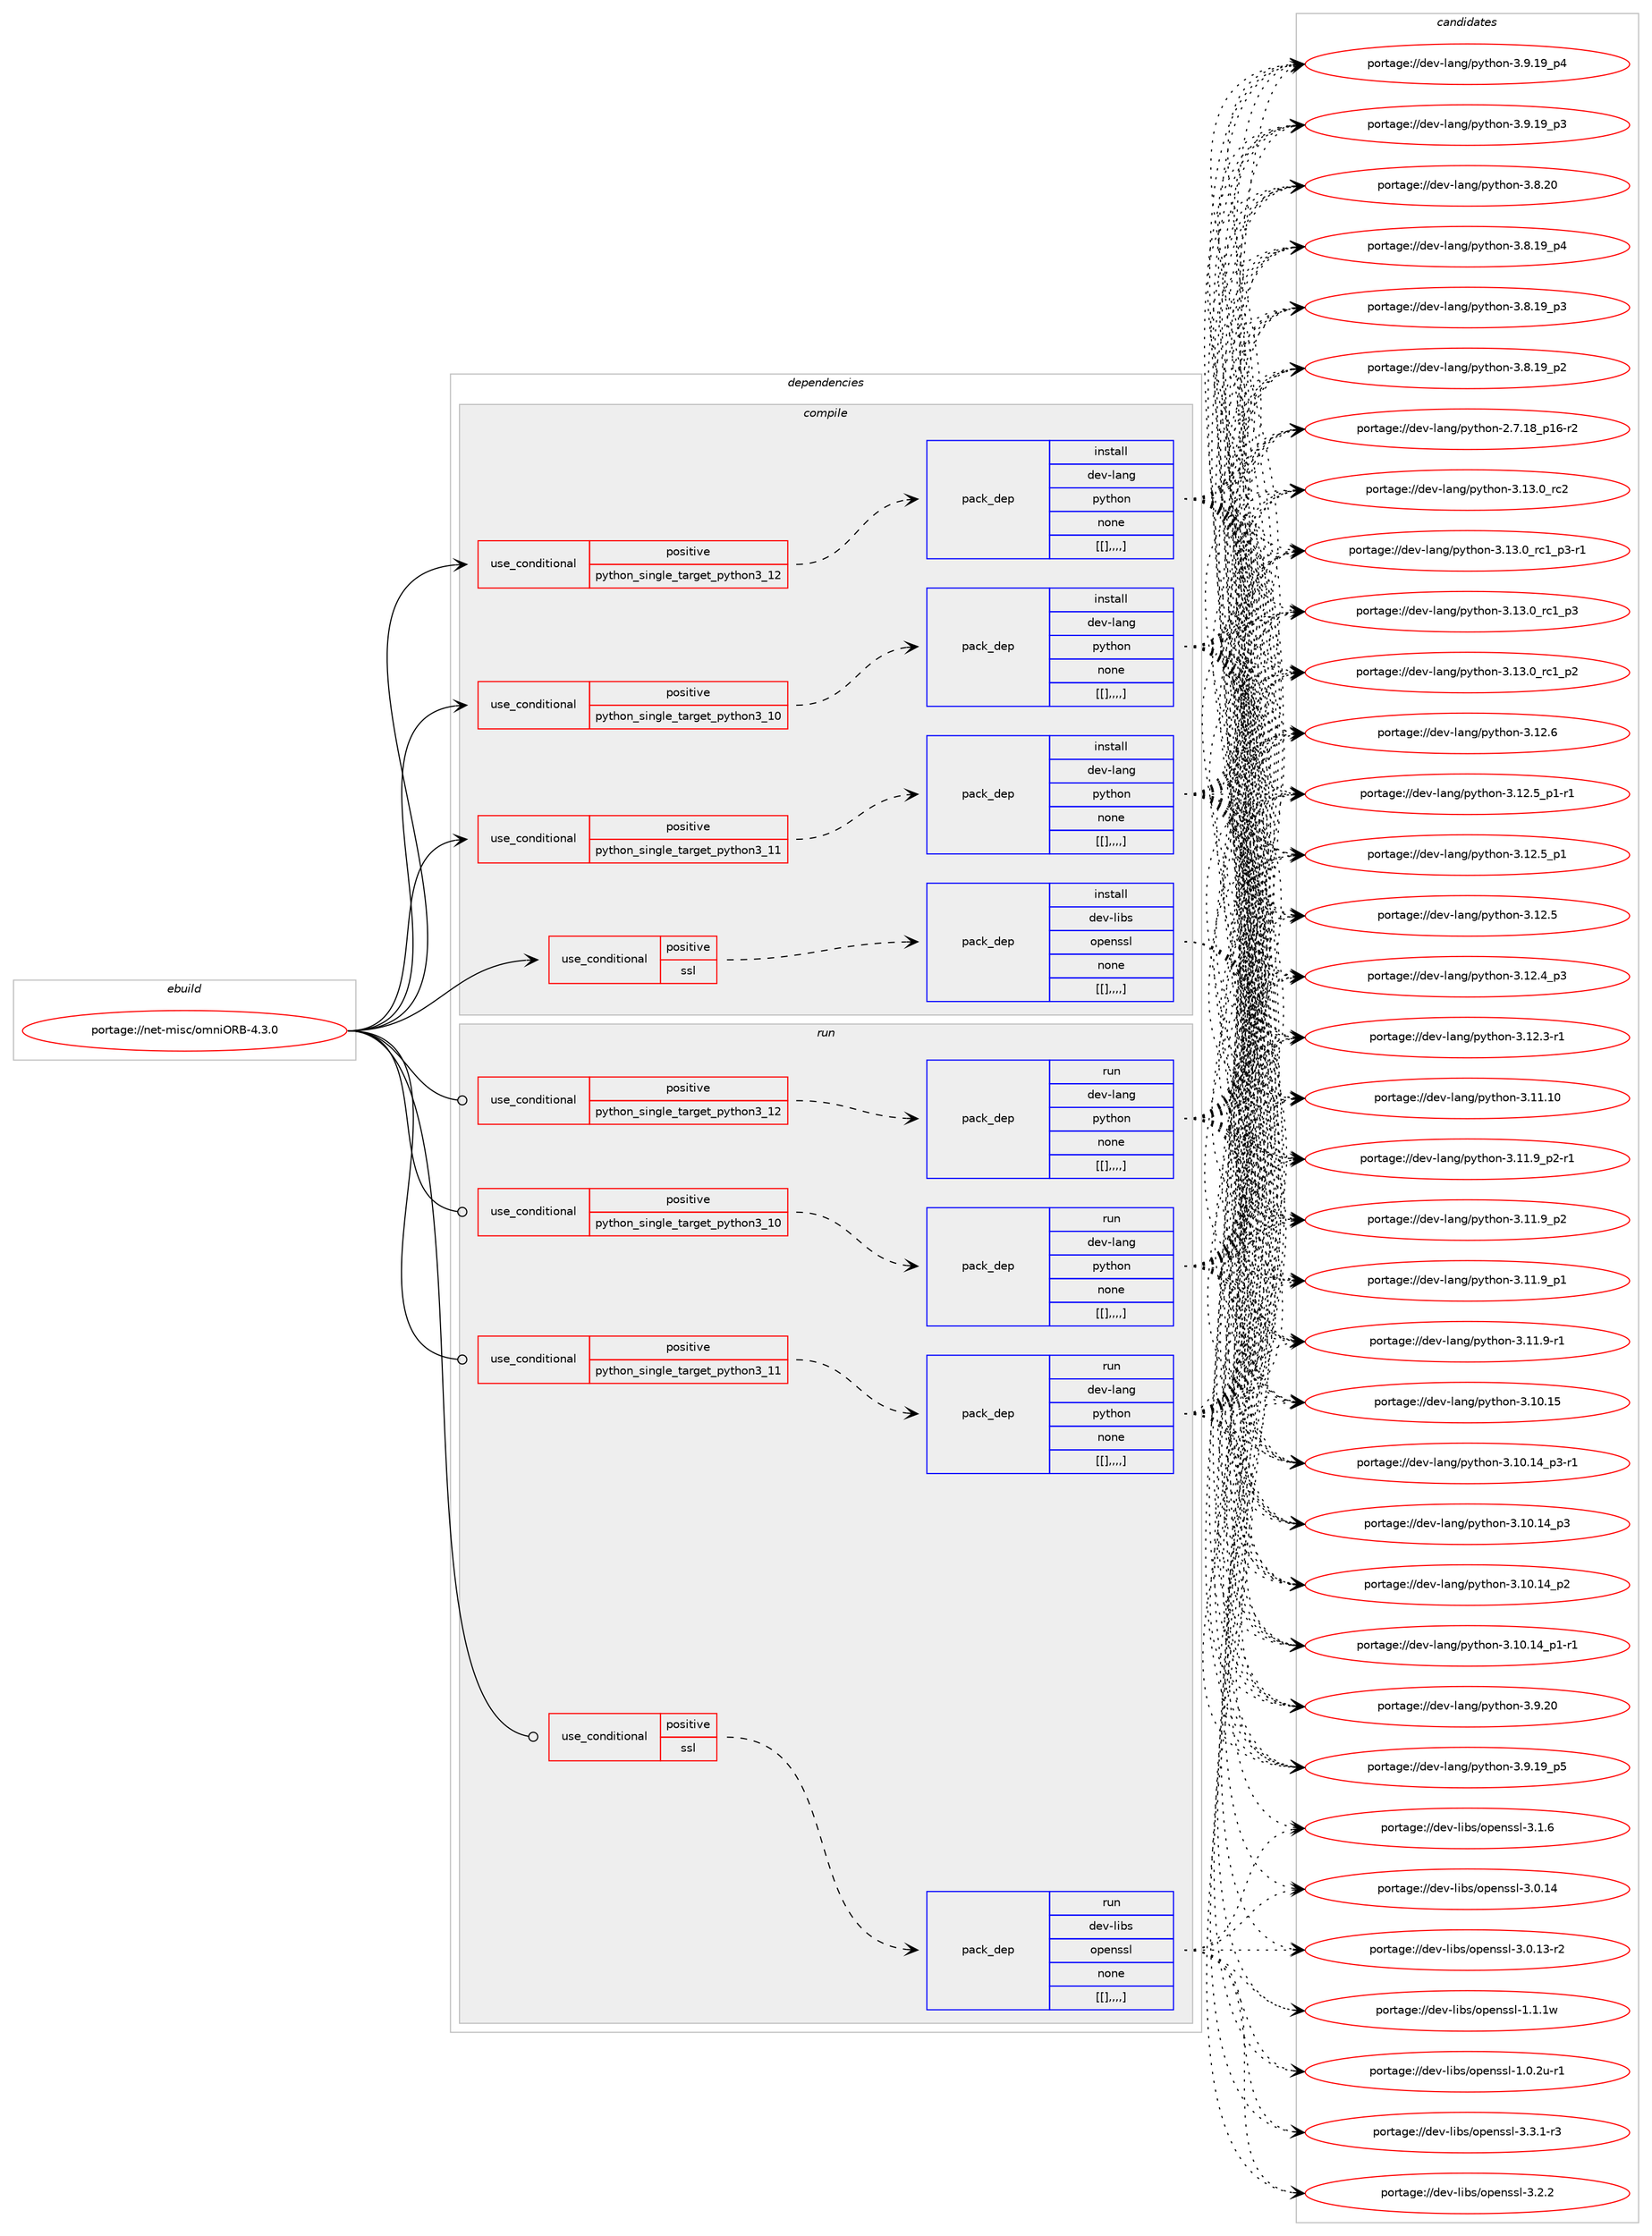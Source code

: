 digraph prolog {

# *************
# Graph options
# *************

newrank=true;
concentrate=true;
compound=true;
graph [rankdir=LR,fontname=Helvetica,fontsize=10,ranksep=1.5];#, ranksep=2.5, nodesep=0.2];
edge  [arrowhead=vee];
node  [fontname=Helvetica,fontsize=10];

# **********
# The ebuild
# **********

subgraph cluster_leftcol {
color=gray;
label=<<i>ebuild</i>>;
id [label="portage://net-misc/omniORB-4.3.0", color=red, width=4, href="../net-misc/omniORB-4.3.0.svg"];
}

# ****************
# The dependencies
# ****************

subgraph cluster_midcol {
color=gray;
label=<<i>dependencies</i>>;
subgraph cluster_compile {
fillcolor="#eeeeee";
style=filled;
label=<<i>compile</i>>;
subgraph cond102382 {
dependency390544 [label=<<TABLE BORDER="0" CELLBORDER="1" CELLSPACING="0" CELLPADDING="4"><TR><TD ROWSPAN="3" CELLPADDING="10">use_conditional</TD></TR><TR><TD>positive</TD></TR><TR><TD>python_single_target_python3_10</TD></TR></TABLE>>, shape=none, color=red];
subgraph pack285319 {
dependency390545 [label=<<TABLE BORDER="0" CELLBORDER="1" CELLSPACING="0" CELLPADDING="4" WIDTH="220"><TR><TD ROWSPAN="6" CELLPADDING="30">pack_dep</TD></TR><TR><TD WIDTH="110">install</TD></TR><TR><TD>dev-lang</TD></TR><TR><TD>python</TD></TR><TR><TD>none</TD></TR><TR><TD>[[],,,,]</TD></TR></TABLE>>, shape=none, color=blue];
}
dependency390544:e -> dependency390545:w [weight=20,style="dashed",arrowhead="vee"];
}
id:e -> dependency390544:w [weight=20,style="solid",arrowhead="vee"];
subgraph cond102383 {
dependency390546 [label=<<TABLE BORDER="0" CELLBORDER="1" CELLSPACING="0" CELLPADDING="4"><TR><TD ROWSPAN="3" CELLPADDING="10">use_conditional</TD></TR><TR><TD>positive</TD></TR><TR><TD>python_single_target_python3_11</TD></TR></TABLE>>, shape=none, color=red];
subgraph pack285320 {
dependency390547 [label=<<TABLE BORDER="0" CELLBORDER="1" CELLSPACING="0" CELLPADDING="4" WIDTH="220"><TR><TD ROWSPAN="6" CELLPADDING="30">pack_dep</TD></TR><TR><TD WIDTH="110">install</TD></TR><TR><TD>dev-lang</TD></TR><TR><TD>python</TD></TR><TR><TD>none</TD></TR><TR><TD>[[],,,,]</TD></TR></TABLE>>, shape=none, color=blue];
}
dependency390546:e -> dependency390547:w [weight=20,style="dashed",arrowhead="vee"];
}
id:e -> dependency390546:w [weight=20,style="solid",arrowhead="vee"];
subgraph cond102384 {
dependency390548 [label=<<TABLE BORDER="0" CELLBORDER="1" CELLSPACING="0" CELLPADDING="4"><TR><TD ROWSPAN="3" CELLPADDING="10">use_conditional</TD></TR><TR><TD>positive</TD></TR><TR><TD>python_single_target_python3_12</TD></TR></TABLE>>, shape=none, color=red];
subgraph pack285321 {
dependency390549 [label=<<TABLE BORDER="0" CELLBORDER="1" CELLSPACING="0" CELLPADDING="4" WIDTH="220"><TR><TD ROWSPAN="6" CELLPADDING="30">pack_dep</TD></TR><TR><TD WIDTH="110">install</TD></TR><TR><TD>dev-lang</TD></TR><TR><TD>python</TD></TR><TR><TD>none</TD></TR><TR><TD>[[],,,,]</TD></TR></TABLE>>, shape=none, color=blue];
}
dependency390548:e -> dependency390549:w [weight=20,style="dashed",arrowhead="vee"];
}
id:e -> dependency390548:w [weight=20,style="solid",arrowhead="vee"];
subgraph cond102385 {
dependency390550 [label=<<TABLE BORDER="0" CELLBORDER="1" CELLSPACING="0" CELLPADDING="4"><TR><TD ROWSPAN="3" CELLPADDING="10">use_conditional</TD></TR><TR><TD>positive</TD></TR><TR><TD>ssl</TD></TR></TABLE>>, shape=none, color=red];
subgraph pack285322 {
dependency390551 [label=<<TABLE BORDER="0" CELLBORDER="1" CELLSPACING="0" CELLPADDING="4" WIDTH="220"><TR><TD ROWSPAN="6" CELLPADDING="30">pack_dep</TD></TR><TR><TD WIDTH="110">install</TD></TR><TR><TD>dev-libs</TD></TR><TR><TD>openssl</TD></TR><TR><TD>none</TD></TR><TR><TD>[[],,,,]</TD></TR></TABLE>>, shape=none, color=blue];
}
dependency390550:e -> dependency390551:w [weight=20,style="dashed",arrowhead="vee"];
}
id:e -> dependency390550:w [weight=20,style="solid",arrowhead="vee"];
}
subgraph cluster_compileandrun {
fillcolor="#eeeeee";
style=filled;
label=<<i>compile and run</i>>;
}
subgraph cluster_run {
fillcolor="#eeeeee";
style=filled;
label=<<i>run</i>>;
subgraph cond102386 {
dependency390552 [label=<<TABLE BORDER="0" CELLBORDER="1" CELLSPACING="0" CELLPADDING="4"><TR><TD ROWSPAN="3" CELLPADDING="10">use_conditional</TD></TR><TR><TD>positive</TD></TR><TR><TD>python_single_target_python3_10</TD></TR></TABLE>>, shape=none, color=red];
subgraph pack285323 {
dependency390553 [label=<<TABLE BORDER="0" CELLBORDER="1" CELLSPACING="0" CELLPADDING="4" WIDTH="220"><TR><TD ROWSPAN="6" CELLPADDING="30">pack_dep</TD></TR><TR><TD WIDTH="110">run</TD></TR><TR><TD>dev-lang</TD></TR><TR><TD>python</TD></TR><TR><TD>none</TD></TR><TR><TD>[[],,,,]</TD></TR></TABLE>>, shape=none, color=blue];
}
dependency390552:e -> dependency390553:w [weight=20,style="dashed",arrowhead="vee"];
}
id:e -> dependency390552:w [weight=20,style="solid",arrowhead="odot"];
subgraph cond102387 {
dependency390554 [label=<<TABLE BORDER="0" CELLBORDER="1" CELLSPACING="0" CELLPADDING="4"><TR><TD ROWSPAN="3" CELLPADDING="10">use_conditional</TD></TR><TR><TD>positive</TD></TR><TR><TD>python_single_target_python3_11</TD></TR></TABLE>>, shape=none, color=red];
subgraph pack285324 {
dependency390555 [label=<<TABLE BORDER="0" CELLBORDER="1" CELLSPACING="0" CELLPADDING="4" WIDTH="220"><TR><TD ROWSPAN="6" CELLPADDING="30">pack_dep</TD></TR><TR><TD WIDTH="110">run</TD></TR><TR><TD>dev-lang</TD></TR><TR><TD>python</TD></TR><TR><TD>none</TD></TR><TR><TD>[[],,,,]</TD></TR></TABLE>>, shape=none, color=blue];
}
dependency390554:e -> dependency390555:w [weight=20,style="dashed",arrowhead="vee"];
}
id:e -> dependency390554:w [weight=20,style="solid",arrowhead="odot"];
subgraph cond102388 {
dependency390556 [label=<<TABLE BORDER="0" CELLBORDER="1" CELLSPACING="0" CELLPADDING="4"><TR><TD ROWSPAN="3" CELLPADDING="10">use_conditional</TD></TR><TR><TD>positive</TD></TR><TR><TD>python_single_target_python3_12</TD></TR></TABLE>>, shape=none, color=red];
subgraph pack285325 {
dependency390557 [label=<<TABLE BORDER="0" CELLBORDER="1" CELLSPACING="0" CELLPADDING="4" WIDTH="220"><TR><TD ROWSPAN="6" CELLPADDING="30">pack_dep</TD></TR><TR><TD WIDTH="110">run</TD></TR><TR><TD>dev-lang</TD></TR><TR><TD>python</TD></TR><TR><TD>none</TD></TR><TR><TD>[[],,,,]</TD></TR></TABLE>>, shape=none, color=blue];
}
dependency390556:e -> dependency390557:w [weight=20,style="dashed",arrowhead="vee"];
}
id:e -> dependency390556:w [weight=20,style="solid",arrowhead="odot"];
subgraph cond102389 {
dependency390558 [label=<<TABLE BORDER="0" CELLBORDER="1" CELLSPACING="0" CELLPADDING="4"><TR><TD ROWSPAN="3" CELLPADDING="10">use_conditional</TD></TR><TR><TD>positive</TD></TR><TR><TD>ssl</TD></TR></TABLE>>, shape=none, color=red];
subgraph pack285326 {
dependency390559 [label=<<TABLE BORDER="0" CELLBORDER="1" CELLSPACING="0" CELLPADDING="4" WIDTH="220"><TR><TD ROWSPAN="6" CELLPADDING="30">pack_dep</TD></TR><TR><TD WIDTH="110">run</TD></TR><TR><TD>dev-libs</TD></TR><TR><TD>openssl</TD></TR><TR><TD>none</TD></TR><TR><TD>[[],,,,]</TD></TR></TABLE>>, shape=none, color=blue];
}
dependency390558:e -> dependency390559:w [weight=20,style="dashed",arrowhead="vee"];
}
id:e -> dependency390558:w [weight=20,style="solid",arrowhead="odot"];
}
}

# **************
# The candidates
# **************

subgraph cluster_choices {
rank=same;
color=gray;
label=<<i>candidates</i>>;

subgraph choice285319 {
color=black;
nodesep=1;
choice10010111845108971101034711212111610411111045514649514648951149950 [label="portage://dev-lang/python-3.13.0_rc2", color=red, width=4,href="../dev-lang/python-3.13.0_rc2.svg"];
choice1001011184510897110103471121211161041111104551464951464895114994995112514511449 [label="portage://dev-lang/python-3.13.0_rc1_p3-r1", color=red, width=4,href="../dev-lang/python-3.13.0_rc1_p3-r1.svg"];
choice100101118451089711010347112121116104111110455146495146489511499499511251 [label="portage://dev-lang/python-3.13.0_rc1_p3", color=red, width=4,href="../dev-lang/python-3.13.0_rc1_p3.svg"];
choice100101118451089711010347112121116104111110455146495146489511499499511250 [label="portage://dev-lang/python-3.13.0_rc1_p2", color=red, width=4,href="../dev-lang/python-3.13.0_rc1_p2.svg"];
choice10010111845108971101034711212111610411111045514649504654 [label="portage://dev-lang/python-3.12.6", color=red, width=4,href="../dev-lang/python-3.12.6.svg"];
choice1001011184510897110103471121211161041111104551464950465395112494511449 [label="portage://dev-lang/python-3.12.5_p1-r1", color=red, width=4,href="../dev-lang/python-3.12.5_p1-r1.svg"];
choice100101118451089711010347112121116104111110455146495046539511249 [label="portage://dev-lang/python-3.12.5_p1", color=red, width=4,href="../dev-lang/python-3.12.5_p1.svg"];
choice10010111845108971101034711212111610411111045514649504653 [label="portage://dev-lang/python-3.12.5", color=red, width=4,href="../dev-lang/python-3.12.5.svg"];
choice100101118451089711010347112121116104111110455146495046529511251 [label="portage://dev-lang/python-3.12.4_p3", color=red, width=4,href="../dev-lang/python-3.12.4_p3.svg"];
choice100101118451089711010347112121116104111110455146495046514511449 [label="portage://dev-lang/python-3.12.3-r1", color=red, width=4,href="../dev-lang/python-3.12.3-r1.svg"];
choice1001011184510897110103471121211161041111104551464949464948 [label="portage://dev-lang/python-3.11.10", color=red, width=4,href="../dev-lang/python-3.11.10.svg"];
choice1001011184510897110103471121211161041111104551464949465795112504511449 [label="portage://dev-lang/python-3.11.9_p2-r1", color=red, width=4,href="../dev-lang/python-3.11.9_p2-r1.svg"];
choice100101118451089711010347112121116104111110455146494946579511250 [label="portage://dev-lang/python-3.11.9_p2", color=red, width=4,href="../dev-lang/python-3.11.9_p2.svg"];
choice100101118451089711010347112121116104111110455146494946579511249 [label="portage://dev-lang/python-3.11.9_p1", color=red, width=4,href="../dev-lang/python-3.11.9_p1.svg"];
choice100101118451089711010347112121116104111110455146494946574511449 [label="portage://dev-lang/python-3.11.9-r1", color=red, width=4,href="../dev-lang/python-3.11.9-r1.svg"];
choice1001011184510897110103471121211161041111104551464948464953 [label="portage://dev-lang/python-3.10.15", color=red, width=4,href="../dev-lang/python-3.10.15.svg"];
choice100101118451089711010347112121116104111110455146494846495295112514511449 [label="portage://dev-lang/python-3.10.14_p3-r1", color=red, width=4,href="../dev-lang/python-3.10.14_p3-r1.svg"];
choice10010111845108971101034711212111610411111045514649484649529511251 [label="portage://dev-lang/python-3.10.14_p3", color=red, width=4,href="../dev-lang/python-3.10.14_p3.svg"];
choice10010111845108971101034711212111610411111045514649484649529511250 [label="portage://dev-lang/python-3.10.14_p2", color=red, width=4,href="../dev-lang/python-3.10.14_p2.svg"];
choice100101118451089711010347112121116104111110455146494846495295112494511449 [label="portage://dev-lang/python-3.10.14_p1-r1", color=red, width=4,href="../dev-lang/python-3.10.14_p1-r1.svg"];
choice10010111845108971101034711212111610411111045514657465048 [label="portage://dev-lang/python-3.9.20", color=red, width=4,href="../dev-lang/python-3.9.20.svg"];
choice100101118451089711010347112121116104111110455146574649579511253 [label="portage://dev-lang/python-3.9.19_p5", color=red, width=4,href="../dev-lang/python-3.9.19_p5.svg"];
choice100101118451089711010347112121116104111110455146574649579511252 [label="portage://dev-lang/python-3.9.19_p4", color=red, width=4,href="../dev-lang/python-3.9.19_p4.svg"];
choice100101118451089711010347112121116104111110455146574649579511251 [label="portage://dev-lang/python-3.9.19_p3", color=red, width=4,href="../dev-lang/python-3.9.19_p3.svg"];
choice10010111845108971101034711212111610411111045514656465048 [label="portage://dev-lang/python-3.8.20", color=red, width=4,href="../dev-lang/python-3.8.20.svg"];
choice100101118451089711010347112121116104111110455146564649579511252 [label="portage://dev-lang/python-3.8.19_p4", color=red, width=4,href="../dev-lang/python-3.8.19_p4.svg"];
choice100101118451089711010347112121116104111110455146564649579511251 [label="portage://dev-lang/python-3.8.19_p3", color=red, width=4,href="../dev-lang/python-3.8.19_p3.svg"];
choice100101118451089711010347112121116104111110455146564649579511250 [label="portage://dev-lang/python-3.8.19_p2", color=red, width=4,href="../dev-lang/python-3.8.19_p2.svg"];
choice100101118451089711010347112121116104111110455046554649569511249544511450 [label="portage://dev-lang/python-2.7.18_p16-r2", color=red, width=4,href="../dev-lang/python-2.7.18_p16-r2.svg"];
dependency390545:e -> choice10010111845108971101034711212111610411111045514649514648951149950:w [style=dotted,weight="100"];
dependency390545:e -> choice1001011184510897110103471121211161041111104551464951464895114994995112514511449:w [style=dotted,weight="100"];
dependency390545:e -> choice100101118451089711010347112121116104111110455146495146489511499499511251:w [style=dotted,weight="100"];
dependency390545:e -> choice100101118451089711010347112121116104111110455146495146489511499499511250:w [style=dotted,weight="100"];
dependency390545:e -> choice10010111845108971101034711212111610411111045514649504654:w [style=dotted,weight="100"];
dependency390545:e -> choice1001011184510897110103471121211161041111104551464950465395112494511449:w [style=dotted,weight="100"];
dependency390545:e -> choice100101118451089711010347112121116104111110455146495046539511249:w [style=dotted,weight="100"];
dependency390545:e -> choice10010111845108971101034711212111610411111045514649504653:w [style=dotted,weight="100"];
dependency390545:e -> choice100101118451089711010347112121116104111110455146495046529511251:w [style=dotted,weight="100"];
dependency390545:e -> choice100101118451089711010347112121116104111110455146495046514511449:w [style=dotted,weight="100"];
dependency390545:e -> choice1001011184510897110103471121211161041111104551464949464948:w [style=dotted,weight="100"];
dependency390545:e -> choice1001011184510897110103471121211161041111104551464949465795112504511449:w [style=dotted,weight="100"];
dependency390545:e -> choice100101118451089711010347112121116104111110455146494946579511250:w [style=dotted,weight="100"];
dependency390545:e -> choice100101118451089711010347112121116104111110455146494946579511249:w [style=dotted,weight="100"];
dependency390545:e -> choice100101118451089711010347112121116104111110455146494946574511449:w [style=dotted,weight="100"];
dependency390545:e -> choice1001011184510897110103471121211161041111104551464948464953:w [style=dotted,weight="100"];
dependency390545:e -> choice100101118451089711010347112121116104111110455146494846495295112514511449:w [style=dotted,weight="100"];
dependency390545:e -> choice10010111845108971101034711212111610411111045514649484649529511251:w [style=dotted,weight="100"];
dependency390545:e -> choice10010111845108971101034711212111610411111045514649484649529511250:w [style=dotted,weight="100"];
dependency390545:e -> choice100101118451089711010347112121116104111110455146494846495295112494511449:w [style=dotted,weight="100"];
dependency390545:e -> choice10010111845108971101034711212111610411111045514657465048:w [style=dotted,weight="100"];
dependency390545:e -> choice100101118451089711010347112121116104111110455146574649579511253:w [style=dotted,weight="100"];
dependency390545:e -> choice100101118451089711010347112121116104111110455146574649579511252:w [style=dotted,weight="100"];
dependency390545:e -> choice100101118451089711010347112121116104111110455146574649579511251:w [style=dotted,weight="100"];
dependency390545:e -> choice10010111845108971101034711212111610411111045514656465048:w [style=dotted,weight="100"];
dependency390545:e -> choice100101118451089711010347112121116104111110455146564649579511252:w [style=dotted,weight="100"];
dependency390545:e -> choice100101118451089711010347112121116104111110455146564649579511251:w [style=dotted,weight="100"];
dependency390545:e -> choice100101118451089711010347112121116104111110455146564649579511250:w [style=dotted,weight="100"];
dependency390545:e -> choice100101118451089711010347112121116104111110455046554649569511249544511450:w [style=dotted,weight="100"];
}
subgraph choice285320 {
color=black;
nodesep=1;
choice10010111845108971101034711212111610411111045514649514648951149950 [label="portage://dev-lang/python-3.13.0_rc2", color=red, width=4,href="../dev-lang/python-3.13.0_rc2.svg"];
choice1001011184510897110103471121211161041111104551464951464895114994995112514511449 [label="portage://dev-lang/python-3.13.0_rc1_p3-r1", color=red, width=4,href="../dev-lang/python-3.13.0_rc1_p3-r1.svg"];
choice100101118451089711010347112121116104111110455146495146489511499499511251 [label="portage://dev-lang/python-3.13.0_rc1_p3", color=red, width=4,href="../dev-lang/python-3.13.0_rc1_p3.svg"];
choice100101118451089711010347112121116104111110455146495146489511499499511250 [label="portage://dev-lang/python-3.13.0_rc1_p2", color=red, width=4,href="../dev-lang/python-3.13.0_rc1_p2.svg"];
choice10010111845108971101034711212111610411111045514649504654 [label="portage://dev-lang/python-3.12.6", color=red, width=4,href="../dev-lang/python-3.12.6.svg"];
choice1001011184510897110103471121211161041111104551464950465395112494511449 [label="portage://dev-lang/python-3.12.5_p1-r1", color=red, width=4,href="../dev-lang/python-3.12.5_p1-r1.svg"];
choice100101118451089711010347112121116104111110455146495046539511249 [label="portage://dev-lang/python-3.12.5_p1", color=red, width=4,href="../dev-lang/python-3.12.5_p1.svg"];
choice10010111845108971101034711212111610411111045514649504653 [label="portage://dev-lang/python-3.12.5", color=red, width=4,href="../dev-lang/python-3.12.5.svg"];
choice100101118451089711010347112121116104111110455146495046529511251 [label="portage://dev-lang/python-3.12.4_p3", color=red, width=4,href="../dev-lang/python-3.12.4_p3.svg"];
choice100101118451089711010347112121116104111110455146495046514511449 [label="portage://dev-lang/python-3.12.3-r1", color=red, width=4,href="../dev-lang/python-3.12.3-r1.svg"];
choice1001011184510897110103471121211161041111104551464949464948 [label="portage://dev-lang/python-3.11.10", color=red, width=4,href="../dev-lang/python-3.11.10.svg"];
choice1001011184510897110103471121211161041111104551464949465795112504511449 [label="portage://dev-lang/python-3.11.9_p2-r1", color=red, width=4,href="../dev-lang/python-3.11.9_p2-r1.svg"];
choice100101118451089711010347112121116104111110455146494946579511250 [label="portage://dev-lang/python-3.11.9_p2", color=red, width=4,href="../dev-lang/python-3.11.9_p2.svg"];
choice100101118451089711010347112121116104111110455146494946579511249 [label="portage://dev-lang/python-3.11.9_p1", color=red, width=4,href="../dev-lang/python-3.11.9_p1.svg"];
choice100101118451089711010347112121116104111110455146494946574511449 [label="portage://dev-lang/python-3.11.9-r1", color=red, width=4,href="../dev-lang/python-3.11.9-r1.svg"];
choice1001011184510897110103471121211161041111104551464948464953 [label="portage://dev-lang/python-3.10.15", color=red, width=4,href="../dev-lang/python-3.10.15.svg"];
choice100101118451089711010347112121116104111110455146494846495295112514511449 [label="portage://dev-lang/python-3.10.14_p3-r1", color=red, width=4,href="../dev-lang/python-3.10.14_p3-r1.svg"];
choice10010111845108971101034711212111610411111045514649484649529511251 [label="portage://dev-lang/python-3.10.14_p3", color=red, width=4,href="../dev-lang/python-3.10.14_p3.svg"];
choice10010111845108971101034711212111610411111045514649484649529511250 [label="portage://dev-lang/python-3.10.14_p2", color=red, width=4,href="../dev-lang/python-3.10.14_p2.svg"];
choice100101118451089711010347112121116104111110455146494846495295112494511449 [label="portage://dev-lang/python-3.10.14_p1-r1", color=red, width=4,href="../dev-lang/python-3.10.14_p1-r1.svg"];
choice10010111845108971101034711212111610411111045514657465048 [label="portage://dev-lang/python-3.9.20", color=red, width=4,href="../dev-lang/python-3.9.20.svg"];
choice100101118451089711010347112121116104111110455146574649579511253 [label="portage://dev-lang/python-3.9.19_p5", color=red, width=4,href="../dev-lang/python-3.9.19_p5.svg"];
choice100101118451089711010347112121116104111110455146574649579511252 [label="portage://dev-lang/python-3.9.19_p4", color=red, width=4,href="../dev-lang/python-3.9.19_p4.svg"];
choice100101118451089711010347112121116104111110455146574649579511251 [label="portage://dev-lang/python-3.9.19_p3", color=red, width=4,href="../dev-lang/python-3.9.19_p3.svg"];
choice10010111845108971101034711212111610411111045514656465048 [label="portage://dev-lang/python-3.8.20", color=red, width=4,href="../dev-lang/python-3.8.20.svg"];
choice100101118451089711010347112121116104111110455146564649579511252 [label="portage://dev-lang/python-3.8.19_p4", color=red, width=4,href="../dev-lang/python-3.8.19_p4.svg"];
choice100101118451089711010347112121116104111110455146564649579511251 [label="portage://dev-lang/python-3.8.19_p3", color=red, width=4,href="../dev-lang/python-3.8.19_p3.svg"];
choice100101118451089711010347112121116104111110455146564649579511250 [label="portage://dev-lang/python-3.8.19_p2", color=red, width=4,href="../dev-lang/python-3.8.19_p2.svg"];
choice100101118451089711010347112121116104111110455046554649569511249544511450 [label="portage://dev-lang/python-2.7.18_p16-r2", color=red, width=4,href="../dev-lang/python-2.7.18_p16-r2.svg"];
dependency390547:e -> choice10010111845108971101034711212111610411111045514649514648951149950:w [style=dotted,weight="100"];
dependency390547:e -> choice1001011184510897110103471121211161041111104551464951464895114994995112514511449:w [style=dotted,weight="100"];
dependency390547:e -> choice100101118451089711010347112121116104111110455146495146489511499499511251:w [style=dotted,weight="100"];
dependency390547:e -> choice100101118451089711010347112121116104111110455146495146489511499499511250:w [style=dotted,weight="100"];
dependency390547:e -> choice10010111845108971101034711212111610411111045514649504654:w [style=dotted,weight="100"];
dependency390547:e -> choice1001011184510897110103471121211161041111104551464950465395112494511449:w [style=dotted,weight="100"];
dependency390547:e -> choice100101118451089711010347112121116104111110455146495046539511249:w [style=dotted,weight="100"];
dependency390547:e -> choice10010111845108971101034711212111610411111045514649504653:w [style=dotted,weight="100"];
dependency390547:e -> choice100101118451089711010347112121116104111110455146495046529511251:w [style=dotted,weight="100"];
dependency390547:e -> choice100101118451089711010347112121116104111110455146495046514511449:w [style=dotted,weight="100"];
dependency390547:e -> choice1001011184510897110103471121211161041111104551464949464948:w [style=dotted,weight="100"];
dependency390547:e -> choice1001011184510897110103471121211161041111104551464949465795112504511449:w [style=dotted,weight="100"];
dependency390547:e -> choice100101118451089711010347112121116104111110455146494946579511250:w [style=dotted,weight="100"];
dependency390547:e -> choice100101118451089711010347112121116104111110455146494946579511249:w [style=dotted,weight="100"];
dependency390547:e -> choice100101118451089711010347112121116104111110455146494946574511449:w [style=dotted,weight="100"];
dependency390547:e -> choice1001011184510897110103471121211161041111104551464948464953:w [style=dotted,weight="100"];
dependency390547:e -> choice100101118451089711010347112121116104111110455146494846495295112514511449:w [style=dotted,weight="100"];
dependency390547:e -> choice10010111845108971101034711212111610411111045514649484649529511251:w [style=dotted,weight="100"];
dependency390547:e -> choice10010111845108971101034711212111610411111045514649484649529511250:w [style=dotted,weight="100"];
dependency390547:e -> choice100101118451089711010347112121116104111110455146494846495295112494511449:w [style=dotted,weight="100"];
dependency390547:e -> choice10010111845108971101034711212111610411111045514657465048:w [style=dotted,weight="100"];
dependency390547:e -> choice100101118451089711010347112121116104111110455146574649579511253:w [style=dotted,weight="100"];
dependency390547:e -> choice100101118451089711010347112121116104111110455146574649579511252:w [style=dotted,weight="100"];
dependency390547:e -> choice100101118451089711010347112121116104111110455146574649579511251:w [style=dotted,weight="100"];
dependency390547:e -> choice10010111845108971101034711212111610411111045514656465048:w [style=dotted,weight="100"];
dependency390547:e -> choice100101118451089711010347112121116104111110455146564649579511252:w [style=dotted,weight="100"];
dependency390547:e -> choice100101118451089711010347112121116104111110455146564649579511251:w [style=dotted,weight="100"];
dependency390547:e -> choice100101118451089711010347112121116104111110455146564649579511250:w [style=dotted,weight="100"];
dependency390547:e -> choice100101118451089711010347112121116104111110455046554649569511249544511450:w [style=dotted,weight="100"];
}
subgraph choice285321 {
color=black;
nodesep=1;
choice10010111845108971101034711212111610411111045514649514648951149950 [label="portage://dev-lang/python-3.13.0_rc2", color=red, width=4,href="../dev-lang/python-3.13.0_rc2.svg"];
choice1001011184510897110103471121211161041111104551464951464895114994995112514511449 [label="portage://dev-lang/python-3.13.0_rc1_p3-r1", color=red, width=4,href="../dev-lang/python-3.13.0_rc1_p3-r1.svg"];
choice100101118451089711010347112121116104111110455146495146489511499499511251 [label="portage://dev-lang/python-3.13.0_rc1_p3", color=red, width=4,href="../dev-lang/python-3.13.0_rc1_p3.svg"];
choice100101118451089711010347112121116104111110455146495146489511499499511250 [label="portage://dev-lang/python-3.13.0_rc1_p2", color=red, width=4,href="../dev-lang/python-3.13.0_rc1_p2.svg"];
choice10010111845108971101034711212111610411111045514649504654 [label="portage://dev-lang/python-3.12.6", color=red, width=4,href="../dev-lang/python-3.12.6.svg"];
choice1001011184510897110103471121211161041111104551464950465395112494511449 [label="portage://dev-lang/python-3.12.5_p1-r1", color=red, width=4,href="../dev-lang/python-3.12.5_p1-r1.svg"];
choice100101118451089711010347112121116104111110455146495046539511249 [label="portage://dev-lang/python-3.12.5_p1", color=red, width=4,href="../dev-lang/python-3.12.5_p1.svg"];
choice10010111845108971101034711212111610411111045514649504653 [label="portage://dev-lang/python-3.12.5", color=red, width=4,href="../dev-lang/python-3.12.5.svg"];
choice100101118451089711010347112121116104111110455146495046529511251 [label="portage://dev-lang/python-3.12.4_p3", color=red, width=4,href="../dev-lang/python-3.12.4_p3.svg"];
choice100101118451089711010347112121116104111110455146495046514511449 [label="portage://dev-lang/python-3.12.3-r1", color=red, width=4,href="../dev-lang/python-3.12.3-r1.svg"];
choice1001011184510897110103471121211161041111104551464949464948 [label="portage://dev-lang/python-3.11.10", color=red, width=4,href="../dev-lang/python-3.11.10.svg"];
choice1001011184510897110103471121211161041111104551464949465795112504511449 [label="portage://dev-lang/python-3.11.9_p2-r1", color=red, width=4,href="../dev-lang/python-3.11.9_p2-r1.svg"];
choice100101118451089711010347112121116104111110455146494946579511250 [label="portage://dev-lang/python-3.11.9_p2", color=red, width=4,href="../dev-lang/python-3.11.9_p2.svg"];
choice100101118451089711010347112121116104111110455146494946579511249 [label="portage://dev-lang/python-3.11.9_p1", color=red, width=4,href="../dev-lang/python-3.11.9_p1.svg"];
choice100101118451089711010347112121116104111110455146494946574511449 [label="portage://dev-lang/python-3.11.9-r1", color=red, width=4,href="../dev-lang/python-3.11.9-r1.svg"];
choice1001011184510897110103471121211161041111104551464948464953 [label="portage://dev-lang/python-3.10.15", color=red, width=4,href="../dev-lang/python-3.10.15.svg"];
choice100101118451089711010347112121116104111110455146494846495295112514511449 [label="portage://dev-lang/python-3.10.14_p3-r1", color=red, width=4,href="../dev-lang/python-3.10.14_p3-r1.svg"];
choice10010111845108971101034711212111610411111045514649484649529511251 [label="portage://dev-lang/python-3.10.14_p3", color=red, width=4,href="../dev-lang/python-3.10.14_p3.svg"];
choice10010111845108971101034711212111610411111045514649484649529511250 [label="portage://dev-lang/python-3.10.14_p2", color=red, width=4,href="../dev-lang/python-3.10.14_p2.svg"];
choice100101118451089711010347112121116104111110455146494846495295112494511449 [label="portage://dev-lang/python-3.10.14_p1-r1", color=red, width=4,href="../dev-lang/python-3.10.14_p1-r1.svg"];
choice10010111845108971101034711212111610411111045514657465048 [label="portage://dev-lang/python-3.9.20", color=red, width=4,href="../dev-lang/python-3.9.20.svg"];
choice100101118451089711010347112121116104111110455146574649579511253 [label="portage://dev-lang/python-3.9.19_p5", color=red, width=4,href="../dev-lang/python-3.9.19_p5.svg"];
choice100101118451089711010347112121116104111110455146574649579511252 [label="portage://dev-lang/python-3.9.19_p4", color=red, width=4,href="../dev-lang/python-3.9.19_p4.svg"];
choice100101118451089711010347112121116104111110455146574649579511251 [label="portage://dev-lang/python-3.9.19_p3", color=red, width=4,href="../dev-lang/python-3.9.19_p3.svg"];
choice10010111845108971101034711212111610411111045514656465048 [label="portage://dev-lang/python-3.8.20", color=red, width=4,href="../dev-lang/python-3.8.20.svg"];
choice100101118451089711010347112121116104111110455146564649579511252 [label="portage://dev-lang/python-3.8.19_p4", color=red, width=4,href="../dev-lang/python-3.8.19_p4.svg"];
choice100101118451089711010347112121116104111110455146564649579511251 [label="portage://dev-lang/python-3.8.19_p3", color=red, width=4,href="../dev-lang/python-3.8.19_p3.svg"];
choice100101118451089711010347112121116104111110455146564649579511250 [label="portage://dev-lang/python-3.8.19_p2", color=red, width=4,href="../dev-lang/python-3.8.19_p2.svg"];
choice100101118451089711010347112121116104111110455046554649569511249544511450 [label="portage://dev-lang/python-2.7.18_p16-r2", color=red, width=4,href="../dev-lang/python-2.7.18_p16-r2.svg"];
dependency390549:e -> choice10010111845108971101034711212111610411111045514649514648951149950:w [style=dotted,weight="100"];
dependency390549:e -> choice1001011184510897110103471121211161041111104551464951464895114994995112514511449:w [style=dotted,weight="100"];
dependency390549:e -> choice100101118451089711010347112121116104111110455146495146489511499499511251:w [style=dotted,weight="100"];
dependency390549:e -> choice100101118451089711010347112121116104111110455146495146489511499499511250:w [style=dotted,weight="100"];
dependency390549:e -> choice10010111845108971101034711212111610411111045514649504654:w [style=dotted,weight="100"];
dependency390549:e -> choice1001011184510897110103471121211161041111104551464950465395112494511449:w [style=dotted,weight="100"];
dependency390549:e -> choice100101118451089711010347112121116104111110455146495046539511249:w [style=dotted,weight="100"];
dependency390549:e -> choice10010111845108971101034711212111610411111045514649504653:w [style=dotted,weight="100"];
dependency390549:e -> choice100101118451089711010347112121116104111110455146495046529511251:w [style=dotted,weight="100"];
dependency390549:e -> choice100101118451089711010347112121116104111110455146495046514511449:w [style=dotted,weight="100"];
dependency390549:e -> choice1001011184510897110103471121211161041111104551464949464948:w [style=dotted,weight="100"];
dependency390549:e -> choice1001011184510897110103471121211161041111104551464949465795112504511449:w [style=dotted,weight="100"];
dependency390549:e -> choice100101118451089711010347112121116104111110455146494946579511250:w [style=dotted,weight="100"];
dependency390549:e -> choice100101118451089711010347112121116104111110455146494946579511249:w [style=dotted,weight="100"];
dependency390549:e -> choice100101118451089711010347112121116104111110455146494946574511449:w [style=dotted,weight="100"];
dependency390549:e -> choice1001011184510897110103471121211161041111104551464948464953:w [style=dotted,weight="100"];
dependency390549:e -> choice100101118451089711010347112121116104111110455146494846495295112514511449:w [style=dotted,weight="100"];
dependency390549:e -> choice10010111845108971101034711212111610411111045514649484649529511251:w [style=dotted,weight="100"];
dependency390549:e -> choice10010111845108971101034711212111610411111045514649484649529511250:w [style=dotted,weight="100"];
dependency390549:e -> choice100101118451089711010347112121116104111110455146494846495295112494511449:w [style=dotted,weight="100"];
dependency390549:e -> choice10010111845108971101034711212111610411111045514657465048:w [style=dotted,weight="100"];
dependency390549:e -> choice100101118451089711010347112121116104111110455146574649579511253:w [style=dotted,weight="100"];
dependency390549:e -> choice100101118451089711010347112121116104111110455146574649579511252:w [style=dotted,weight="100"];
dependency390549:e -> choice100101118451089711010347112121116104111110455146574649579511251:w [style=dotted,weight="100"];
dependency390549:e -> choice10010111845108971101034711212111610411111045514656465048:w [style=dotted,weight="100"];
dependency390549:e -> choice100101118451089711010347112121116104111110455146564649579511252:w [style=dotted,weight="100"];
dependency390549:e -> choice100101118451089711010347112121116104111110455146564649579511251:w [style=dotted,weight="100"];
dependency390549:e -> choice100101118451089711010347112121116104111110455146564649579511250:w [style=dotted,weight="100"];
dependency390549:e -> choice100101118451089711010347112121116104111110455046554649569511249544511450:w [style=dotted,weight="100"];
}
subgraph choice285322 {
color=black;
nodesep=1;
choice1001011184510810598115471111121011101151151084551465146494511451 [label="portage://dev-libs/openssl-3.3.1-r3", color=red, width=4,href="../dev-libs/openssl-3.3.1-r3.svg"];
choice100101118451081059811547111112101110115115108455146504650 [label="portage://dev-libs/openssl-3.2.2", color=red, width=4,href="../dev-libs/openssl-3.2.2.svg"];
choice100101118451081059811547111112101110115115108455146494654 [label="portage://dev-libs/openssl-3.1.6", color=red, width=4,href="../dev-libs/openssl-3.1.6.svg"];
choice10010111845108105981154711111210111011511510845514648464952 [label="portage://dev-libs/openssl-3.0.14", color=red, width=4,href="../dev-libs/openssl-3.0.14.svg"];
choice100101118451081059811547111112101110115115108455146484649514511450 [label="portage://dev-libs/openssl-3.0.13-r2", color=red, width=4,href="../dev-libs/openssl-3.0.13-r2.svg"];
choice100101118451081059811547111112101110115115108454946494649119 [label="portage://dev-libs/openssl-1.1.1w", color=red, width=4,href="../dev-libs/openssl-1.1.1w.svg"];
choice1001011184510810598115471111121011101151151084549464846501174511449 [label="portage://dev-libs/openssl-1.0.2u-r1", color=red, width=4,href="../dev-libs/openssl-1.0.2u-r1.svg"];
dependency390551:e -> choice1001011184510810598115471111121011101151151084551465146494511451:w [style=dotted,weight="100"];
dependency390551:e -> choice100101118451081059811547111112101110115115108455146504650:w [style=dotted,weight="100"];
dependency390551:e -> choice100101118451081059811547111112101110115115108455146494654:w [style=dotted,weight="100"];
dependency390551:e -> choice10010111845108105981154711111210111011511510845514648464952:w [style=dotted,weight="100"];
dependency390551:e -> choice100101118451081059811547111112101110115115108455146484649514511450:w [style=dotted,weight="100"];
dependency390551:e -> choice100101118451081059811547111112101110115115108454946494649119:w [style=dotted,weight="100"];
dependency390551:e -> choice1001011184510810598115471111121011101151151084549464846501174511449:w [style=dotted,weight="100"];
}
subgraph choice285323 {
color=black;
nodesep=1;
choice10010111845108971101034711212111610411111045514649514648951149950 [label="portage://dev-lang/python-3.13.0_rc2", color=red, width=4,href="../dev-lang/python-3.13.0_rc2.svg"];
choice1001011184510897110103471121211161041111104551464951464895114994995112514511449 [label="portage://dev-lang/python-3.13.0_rc1_p3-r1", color=red, width=4,href="../dev-lang/python-3.13.0_rc1_p3-r1.svg"];
choice100101118451089711010347112121116104111110455146495146489511499499511251 [label="portage://dev-lang/python-3.13.0_rc1_p3", color=red, width=4,href="../dev-lang/python-3.13.0_rc1_p3.svg"];
choice100101118451089711010347112121116104111110455146495146489511499499511250 [label="portage://dev-lang/python-3.13.0_rc1_p2", color=red, width=4,href="../dev-lang/python-3.13.0_rc1_p2.svg"];
choice10010111845108971101034711212111610411111045514649504654 [label="portage://dev-lang/python-3.12.6", color=red, width=4,href="../dev-lang/python-3.12.6.svg"];
choice1001011184510897110103471121211161041111104551464950465395112494511449 [label="portage://dev-lang/python-3.12.5_p1-r1", color=red, width=4,href="../dev-lang/python-3.12.5_p1-r1.svg"];
choice100101118451089711010347112121116104111110455146495046539511249 [label="portage://dev-lang/python-3.12.5_p1", color=red, width=4,href="../dev-lang/python-3.12.5_p1.svg"];
choice10010111845108971101034711212111610411111045514649504653 [label="portage://dev-lang/python-3.12.5", color=red, width=4,href="../dev-lang/python-3.12.5.svg"];
choice100101118451089711010347112121116104111110455146495046529511251 [label="portage://dev-lang/python-3.12.4_p3", color=red, width=4,href="../dev-lang/python-3.12.4_p3.svg"];
choice100101118451089711010347112121116104111110455146495046514511449 [label="portage://dev-lang/python-3.12.3-r1", color=red, width=4,href="../dev-lang/python-3.12.3-r1.svg"];
choice1001011184510897110103471121211161041111104551464949464948 [label="portage://dev-lang/python-3.11.10", color=red, width=4,href="../dev-lang/python-3.11.10.svg"];
choice1001011184510897110103471121211161041111104551464949465795112504511449 [label="portage://dev-lang/python-3.11.9_p2-r1", color=red, width=4,href="../dev-lang/python-3.11.9_p2-r1.svg"];
choice100101118451089711010347112121116104111110455146494946579511250 [label="portage://dev-lang/python-3.11.9_p2", color=red, width=4,href="../dev-lang/python-3.11.9_p2.svg"];
choice100101118451089711010347112121116104111110455146494946579511249 [label="portage://dev-lang/python-3.11.9_p1", color=red, width=4,href="../dev-lang/python-3.11.9_p1.svg"];
choice100101118451089711010347112121116104111110455146494946574511449 [label="portage://dev-lang/python-3.11.9-r1", color=red, width=4,href="../dev-lang/python-3.11.9-r1.svg"];
choice1001011184510897110103471121211161041111104551464948464953 [label="portage://dev-lang/python-3.10.15", color=red, width=4,href="../dev-lang/python-3.10.15.svg"];
choice100101118451089711010347112121116104111110455146494846495295112514511449 [label="portage://dev-lang/python-3.10.14_p3-r1", color=red, width=4,href="../dev-lang/python-3.10.14_p3-r1.svg"];
choice10010111845108971101034711212111610411111045514649484649529511251 [label="portage://dev-lang/python-3.10.14_p3", color=red, width=4,href="../dev-lang/python-3.10.14_p3.svg"];
choice10010111845108971101034711212111610411111045514649484649529511250 [label="portage://dev-lang/python-3.10.14_p2", color=red, width=4,href="../dev-lang/python-3.10.14_p2.svg"];
choice100101118451089711010347112121116104111110455146494846495295112494511449 [label="portage://dev-lang/python-3.10.14_p1-r1", color=red, width=4,href="../dev-lang/python-3.10.14_p1-r1.svg"];
choice10010111845108971101034711212111610411111045514657465048 [label="portage://dev-lang/python-3.9.20", color=red, width=4,href="../dev-lang/python-3.9.20.svg"];
choice100101118451089711010347112121116104111110455146574649579511253 [label="portage://dev-lang/python-3.9.19_p5", color=red, width=4,href="../dev-lang/python-3.9.19_p5.svg"];
choice100101118451089711010347112121116104111110455146574649579511252 [label="portage://dev-lang/python-3.9.19_p4", color=red, width=4,href="../dev-lang/python-3.9.19_p4.svg"];
choice100101118451089711010347112121116104111110455146574649579511251 [label="portage://dev-lang/python-3.9.19_p3", color=red, width=4,href="../dev-lang/python-3.9.19_p3.svg"];
choice10010111845108971101034711212111610411111045514656465048 [label="portage://dev-lang/python-3.8.20", color=red, width=4,href="../dev-lang/python-3.8.20.svg"];
choice100101118451089711010347112121116104111110455146564649579511252 [label="portage://dev-lang/python-3.8.19_p4", color=red, width=4,href="../dev-lang/python-3.8.19_p4.svg"];
choice100101118451089711010347112121116104111110455146564649579511251 [label="portage://dev-lang/python-3.8.19_p3", color=red, width=4,href="../dev-lang/python-3.8.19_p3.svg"];
choice100101118451089711010347112121116104111110455146564649579511250 [label="portage://dev-lang/python-3.8.19_p2", color=red, width=4,href="../dev-lang/python-3.8.19_p2.svg"];
choice100101118451089711010347112121116104111110455046554649569511249544511450 [label="portage://dev-lang/python-2.7.18_p16-r2", color=red, width=4,href="../dev-lang/python-2.7.18_p16-r2.svg"];
dependency390553:e -> choice10010111845108971101034711212111610411111045514649514648951149950:w [style=dotted,weight="100"];
dependency390553:e -> choice1001011184510897110103471121211161041111104551464951464895114994995112514511449:w [style=dotted,weight="100"];
dependency390553:e -> choice100101118451089711010347112121116104111110455146495146489511499499511251:w [style=dotted,weight="100"];
dependency390553:e -> choice100101118451089711010347112121116104111110455146495146489511499499511250:w [style=dotted,weight="100"];
dependency390553:e -> choice10010111845108971101034711212111610411111045514649504654:w [style=dotted,weight="100"];
dependency390553:e -> choice1001011184510897110103471121211161041111104551464950465395112494511449:w [style=dotted,weight="100"];
dependency390553:e -> choice100101118451089711010347112121116104111110455146495046539511249:w [style=dotted,weight="100"];
dependency390553:e -> choice10010111845108971101034711212111610411111045514649504653:w [style=dotted,weight="100"];
dependency390553:e -> choice100101118451089711010347112121116104111110455146495046529511251:w [style=dotted,weight="100"];
dependency390553:e -> choice100101118451089711010347112121116104111110455146495046514511449:w [style=dotted,weight="100"];
dependency390553:e -> choice1001011184510897110103471121211161041111104551464949464948:w [style=dotted,weight="100"];
dependency390553:e -> choice1001011184510897110103471121211161041111104551464949465795112504511449:w [style=dotted,weight="100"];
dependency390553:e -> choice100101118451089711010347112121116104111110455146494946579511250:w [style=dotted,weight="100"];
dependency390553:e -> choice100101118451089711010347112121116104111110455146494946579511249:w [style=dotted,weight="100"];
dependency390553:e -> choice100101118451089711010347112121116104111110455146494946574511449:w [style=dotted,weight="100"];
dependency390553:e -> choice1001011184510897110103471121211161041111104551464948464953:w [style=dotted,weight="100"];
dependency390553:e -> choice100101118451089711010347112121116104111110455146494846495295112514511449:w [style=dotted,weight="100"];
dependency390553:e -> choice10010111845108971101034711212111610411111045514649484649529511251:w [style=dotted,weight="100"];
dependency390553:e -> choice10010111845108971101034711212111610411111045514649484649529511250:w [style=dotted,weight="100"];
dependency390553:e -> choice100101118451089711010347112121116104111110455146494846495295112494511449:w [style=dotted,weight="100"];
dependency390553:e -> choice10010111845108971101034711212111610411111045514657465048:w [style=dotted,weight="100"];
dependency390553:e -> choice100101118451089711010347112121116104111110455146574649579511253:w [style=dotted,weight="100"];
dependency390553:e -> choice100101118451089711010347112121116104111110455146574649579511252:w [style=dotted,weight="100"];
dependency390553:e -> choice100101118451089711010347112121116104111110455146574649579511251:w [style=dotted,weight="100"];
dependency390553:e -> choice10010111845108971101034711212111610411111045514656465048:w [style=dotted,weight="100"];
dependency390553:e -> choice100101118451089711010347112121116104111110455146564649579511252:w [style=dotted,weight="100"];
dependency390553:e -> choice100101118451089711010347112121116104111110455146564649579511251:w [style=dotted,weight="100"];
dependency390553:e -> choice100101118451089711010347112121116104111110455146564649579511250:w [style=dotted,weight="100"];
dependency390553:e -> choice100101118451089711010347112121116104111110455046554649569511249544511450:w [style=dotted,weight="100"];
}
subgraph choice285324 {
color=black;
nodesep=1;
choice10010111845108971101034711212111610411111045514649514648951149950 [label="portage://dev-lang/python-3.13.0_rc2", color=red, width=4,href="../dev-lang/python-3.13.0_rc2.svg"];
choice1001011184510897110103471121211161041111104551464951464895114994995112514511449 [label="portage://dev-lang/python-3.13.0_rc1_p3-r1", color=red, width=4,href="../dev-lang/python-3.13.0_rc1_p3-r1.svg"];
choice100101118451089711010347112121116104111110455146495146489511499499511251 [label="portage://dev-lang/python-3.13.0_rc1_p3", color=red, width=4,href="../dev-lang/python-3.13.0_rc1_p3.svg"];
choice100101118451089711010347112121116104111110455146495146489511499499511250 [label="portage://dev-lang/python-3.13.0_rc1_p2", color=red, width=4,href="../dev-lang/python-3.13.0_rc1_p2.svg"];
choice10010111845108971101034711212111610411111045514649504654 [label="portage://dev-lang/python-3.12.6", color=red, width=4,href="../dev-lang/python-3.12.6.svg"];
choice1001011184510897110103471121211161041111104551464950465395112494511449 [label="portage://dev-lang/python-3.12.5_p1-r1", color=red, width=4,href="../dev-lang/python-3.12.5_p1-r1.svg"];
choice100101118451089711010347112121116104111110455146495046539511249 [label="portage://dev-lang/python-3.12.5_p1", color=red, width=4,href="../dev-lang/python-3.12.5_p1.svg"];
choice10010111845108971101034711212111610411111045514649504653 [label="portage://dev-lang/python-3.12.5", color=red, width=4,href="../dev-lang/python-3.12.5.svg"];
choice100101118451089711010347112121116104111110455146495046529511251 [label="portage://dev-lang/python-3.12.4_p3", color=red, width=4,href="../dev-lang/python-3.12.4_p3.svg"];
choice100101118451089711010347112121116104111110455146495046514511449 [label="portage://dev-lang/python-3.12.3-r1", color=red, width=4,href="../dev-lang/python-3.12.3-r1.svg"];
choice1001011184510897110103471121211161041111104551464949464948 [label="portage://dev-lang/python-3.11.10", color=red, width=4,href="../dev-lang/python-3.11.10.svg"];
choice1001011184510897110103471121211161041111104551464949465795112504511449 [label="portage://dev-lang/python-3.11.9_p2-r1", color=red, width=4,href="../dev-lang/python-3.11.9_p2-r1.svg"];
choice100101118451089711010347112121116104111110455146494946579511250 [label="portage://dev-lang/python-3.11.9_p2", color=red, width=4,href="../dev-lang/python-3.11.9_p2.svg"];
choice100101118451089711010347112121116104111110455146494946579511249 [label="portage://dev-lang/python-3.11.9_p1", color=red, width=4,href="../dev-lang/python-3.11.9_p1.svg"];
choice100101118451089711010347112121116104111110455146494946574511449 [label="portage://dev-lang/python-3.11.9-r1", color=red, width=4,href="../dev-lang/python-3.11.9-r1.svg"];
choice1001011184510897110103471121211161041111104551464948464953 [label="portage://dev-lang/python-3.10.15", color=red, width=4,href="../dev-lang/python-3.10.15.svg"];
choice100101118451089711010347112121116104111110455146494846495295112514511449 [label="portage://dev-lang/python-3.10.14_p3-r1", color=red, width=4,href="../dev-lang/python-3.10.14_p3-r1.svg"];
choice10010111845108971101034711212111610411111045514649484649529511251 [label="portage://dev-lang/python-3.10.14_p3", color=red, width=4,href="../dev-lang/python-3.10.14_p3.svg"];
choice10010111845108971101034711212111610411111045514649484649529511250 [label="portage://dev-lang/python-3.10.14_p2", color=red, width=4,href="../dev-lang/python-3.10.14_p2.svg"];
choice100101118451089711010347112121116104111110455146494846495295112494511449 [label="portage://dev-lang/python-3.10.14_p1-r1", color=red, width=4,href="../dev-lang/python-3.10.14_p1-r1.svg"];
choice10010111845108971101034711212111610411111045514657465048 [label="portage://dev-lang/python-3.9.20", color=red, width=4,href="../dev-lang/python-3.9.20.svg"];
choice100101118451089711010347112121116104111110455146574649579511253 [label="portage://dev-lang/python-3.9.19_p5", color=red, width=4,href="../dev-lang/python-3.9.19_p5.svg"];
choice100101118451089711010347112121116104111110455146574649579511252 [label="portage://dev-lang/python-3.9.19_p4", color=red, width=4,href="../dev-lang/python-3.9.19_p4.svg"];
choice100101118451089711010347112121116104111110455146574649579511251 [label="portage://dev-lang/python-3.9.19_p3", color=red, width=4,href="../dev-lang/python-3.9.19_p3.svg"];
choice10010111845108971101034711212111610411111045514656465048 [label="portage://dev-lang/python-3.8.20", color=red, width=4,href="../dev-lang/python-3.8.20.svg"];
choice100101118451089711010347112121116104111110455146564649579511252 [label="portage://dev-lang/python-3.8.19_p4", color=red, width=4,href="../dev-lang/python-3.8.19_p4.svg"];
choice100101118451089711010347112121116104111110455146564649579511251 [label="portage://dev-lang/python-3.8.19_p3", color=red, width=4,href="../dev-lang/python-3.8.19_p3.svg"];
choice100101118451089711010347112121116104111110455146564649579511250 [label="portage://dev-lang/python-3.8.19_p2", color=red, width=4,href="../dev-lang/python-3.8.19_p2.svg"];
choice100101118451089711010347112121116104111110455046554649569511249544511450 [label="portage://dev-lang/python-2.7.18_p16-r2", color=red, width=4,href="../dev-lang/python-2.7.18_p16-r2.svg"];
dependency390555:e -> choice10010111845108971101034711212111610411111045514649514648951149950:w [style=dotted,weight="100"];
dependency390555:e -> choice1001011184510897110103471121211161041111104551464951464895114994995112514511449:w [style=dotted,weight="100"];
dependency390555:e -> choice100101118451089711010347112121116104111110455146495146489511499499511251:w [style=dotted,weight="100"];
dependency390555:e -> choice100101118451089711010347112121116104111110455146495146489511499499511250:w [style=dotted,weight="100"];
dependency390555:e -> choice10010111845108971101034711212111610411111045514649504654:w [style=dotted,weight="100"];
dependency390555:e -> choice1001011184510897110103471121211161041111104551464950465395112494511449:w [style=dotted,weight="100"];
dependency390555:e -> choice100101118451089711010347112121116104111110455146495046539511249:w [style=dotted,weight="100"];
dependency390555:e -> choice10010111845108971101034711212111610411111045514649504653:w [style=dotted,weight="100"];
dependency390555:e -> choice100101118451089711010347112121116104111110455146495046529511251:w [style=dotted,weight="100"];
dependency390555:e -> choice100101118451089711010347112121116104111110455146495046514511449:w [style=dotted,weight="100"];
dependency390555:e -> choice1001011184510897110103471121211161041111104551464949464948:w [style=dotted,weight="100"];
dependency390555:e -> choice1001011184510897110103471121211161041111104551464949465795112504511449:w [style=dotted,weight="100"];
dependency390555:e -> choice100101118451089711010347112121116104111110455146494946579511250:w [style=dotted,weight="100"];
dependency390555:e -> choice100101118451089711010347112121116104111110455146494946579511249:w [style=dotted,weight="100"];
dependency390555:e -> choice100101118451089711010347112121116104111110455146494946574511449:w [style=dotted,weight="100"];
dependency390555:e -> choice1001011184510897110103471121211161041111104551464948464953:w [style=dotted,weight="100"];
dependency390555:e -> choice100101118451089711010347112121116104111110455146494846495295112514511449:w [style=dotted,weight="100"];
dependency390555:e -> choice10010111845108971101034711212111610411111045514649484649529511251:w [style=dotted,weight="100"];
dependency390555:e -> choice10010111845108971101034711212111610411111045514649484649529511250:w [style=dotted,weight="100"];
dependency390555:e -> choice100101118451089711010347112121116104111110455146494846495295112494511449:w [style=dotted,weight="100"];
dependency390555:e -> choice10010111845108971101034711212111610411111045514657465048:w [style=dotted,weight="100"];
dependency390555:e -> choice100101118451089711010347112121116104111110455146574649579511253:w [style=dotted,weight="100"];
dependency390555:e -> choice100101118451089711010347112121116104111110455146574649579511252:w [style=dotted,weight="100"];
dependency390555:e -> choice100101118451089711010347112121116104111110455146574649579511251:w [style=dotted,weight="100"];
dependency390555:e -> choice10010111845108971101034711212111610411111045514656465048:w [style=dotted,weight="100"];
dependency390555:e -> choice100101118451089711010347112121116104111110455146564649579511252:w [style=dotted,weight="100"];
dependency390555:e -> choice100101118451089711010347112121116104111110455146564649579511251:w [style=dotted,weight="100"];
dependency390555:e -> choice100101118451089711010347112121116104111110455146564649579511250:w [style=dotted,weight="100"];
dependency390555:e -> choice100101118451089711010347112121116104111110455046554649569511249544511450:w [style=dotted,weight="100"];
}
subgraph choice285325 {
color=black;
nodesep=1;
choice10010111845108971101034711212111610411111045514649514648951149950 [label="portage://dev-lang/python-3.13.0_rc2", color=red, width=4,href="../dev-lang/python-3.13.0_rc2.svg"];
choice1001011184510897110103471121211161041111104551464951464895114994995112514511449 [label="portage://dev-lang/python-3.13.0_rc1_p3-r1", color=red, width=4,href="../dev-lang/python-3.13.0_rc1_p3-r1.svg"];
choice100101118451089711010347112121116104111110455146495146489511499499511251 [label="portage://dev-lang/python-3.13.0_rc1_p3", color=red, width=4,href="../dev-lang/python-3.13.0_rc1_p3.svg"];
choice100101118451089711010347112121116104111110455146495146489511499499511250 [label="portage://dev-lang/python-3.13.0_rc1_p2", color=red, width=4,href="../dev-lang/python-3.13.0_rc1_p2.svg"];
choice10010111845108971101034711212111610411111045514649504654 [label="portage://dev-lang/python-3.12.6", color=red, width=4,href="../dev-lang/python-3.12.6.svg"];
choice1001011184510897110103471121211161041111104551464950465395112494511449 [label="portage://dev-lang/python-3.12.5_p1-r1", color=red, width=4,href="../dev-lang/python-3.12.5_p1-r1.svg"];
choice100101118451089711010347112121116104111110455146495046539511249 [label="portage://dev-lang/python-3.12.5_p1", color=red, width=4,href="../dev-lang/python-3.12.5_p1.svg"];
choice10010111845108971101034711212111610411111045514649504653 [label="portage://dev-lang/python-3.12.5", color=red, width=4,href="../dev-lang/python-3.12.5.svg"];
choice100101118451089711010347112121116104111110455146495046529511251 [label="portage://dev-lang/python-3.12.4_p3", color=red, width=4,href="../dev-lang/python-3.12.4_p3.svg"];
choice100101118451089711010347112121116104111110455146495046514511449 [label="portage://dev-lang/python-3.12.3-r1", color=red, width=4,href="../dev-lang/python-3.12.3-r1.svg"];
choice1001011184510897110103471121211161041111104551464949464948 [label="portage://dev-lang/python-3.11.10", color=red, width=4,href="../dev-lang/python-3.11.10.svg"];
choice1001011184510897110103471121211161041111104551464949465795112504511449 [label="portage://dev-lang/python-3.11.9_p2-r1", color=red, width=4,href="../dev-lang/python-3.11.9_p2-r1.svg"];
choice100101118451089711010347112121116104111110455146494946579511250 [label="portage://dev-lang/python-3.11.9_p2", color=red, width=4,href="../dev-lang/python-3.11.9_p2.svg"];
choice100101118451089711010347112121116104111110455146494946579511249 [label="portage://dev-lang/python-3.11.9_p1", color=red, width=4,href="../dev-lang/python-3.11.9_p1.svg"];
choice100101118451089711010347112121116104111110455146494946574511449 [label="portage://dev-lang/python-3.11.9-r1", color=red, width=4,href="../dev-lang/python-3.11.9-r1.svg"];
choice1001011184510897110103471121211161041111104551464948464953 [label="portage://dev-lang/python-3.10.15", color=red, width=4,href="../dev-lang/python-3.10.15.svg"];
choice100101118451089711010347112121116104111110455146494846495295112514511449 [label="portage://dev-lang/python-3.10.14_p3-r1", color=red, width=4,href="../dev-lang/python-3.10.14_p3-r1.svg"];
choice10010111845108971101034711212111610411111045514649484649529511251 [label="portage://dev-lang/python-3.10.14_p3", color=red, width=4,href="../dev-lang/python-3.10.14_p3.svg"];
choice10010111845108971101034711212111610411111045514649484649529511250 [label="portage://dev-lang/python-3.10.14_p2", color=red, width=4,href="../dev-lang/python-3.10.14_p2.svg"];
choice100101118451089711010347112121116104111110455146494846495295112494511449 [label="portage://dev-lang/python-3.10.14_p1-r1", color=red, width=4,href="../dev-lang/python-3.10.14_p1-r1.svg"];
choice10010111845108971101034711212111610411111045514657465048 [label="portage://dev-lang/python-3.9.20", color=red, width=4,href="../dev-lang/python-3.9.20.svg"];
choice100101118451089711010347112121116104111110455146574649579511253 [label="portage://dev-lang/python-3.9.19_p5", color=red, width=4,href="../dev-lang/python-3.9.19_p5.svg"];
choice100101118451089711010347112121116104111110455146574649579511252 [label="portage://dev-lang/python-3.9.19_p4", color=red, width=4,href="../dev-lang/python-3.9.19_p4.svg"];
choice100101118451089711010347112121116104111110455146574649579511251 [label="portage://dev-lang/python-3.9.19_p3", color=red, width=4,href="../dev-lang/python-3.9.19_p3.svg"];
choice10010111845108971101034711212111610411111045514656465048 [label="portage://dev-lang/python-3.8.20", color=red, width=4,href="../dev-lang/python-3.8.20.svg"];
choice100101118451089711010347112121116104111110455146564649579511252 [label="portage://dev-lang/python-3.8.19_p4", color=red, width=4,href="../dev-lang/python-3.8.19_p4.svg"];
choice100101118451089711010347112121116104111110455146564649579511251 [label="portage://dev-lang/python-3.8.19_p3", color=red, width=4,href="../dev-lang/python-3.8.19_p3.svg"];
choice100101118451089711010347112121116104111110455146564649579511250 [label="portage://dev-lang/python-3.8.19_p2", color=red, width=4,href="../dev-lang/python-3.8.19_p2.svg"];
choice100101118451089711010347112121116104111110455046554649569511249544511450 [label="portage://dev-lang/python-2.7.18_p16-r2", color=red, width=4,href="../dev-lang/python-2.7.18_p16-r2.svg"];
dependency390557:e -> choice10010111845108971101034711212111610411111045514649514648951149950:w [style=dotted,weight="100"];
dependency390557:e -> choice1001011184510897110103471121211161041111104551464951464895114994995112514511449:w [style=dotted,weight="100"];
dependency390557:e -> choice100101118451089711010347112121116104111110455146495146489511499499511251:w [style=dotted,weight="100"];
dependency390557:e -> choice100101118451089711010347112121116104111110455146495146489511499499511250:w [style=dotted,weight="100"];
dependency390557:e -> choice10010111845108971101034711212111610411111045514649504654:w [style=dotted,weight="100"];
dependency390557:e -> choice1001011184510897110103471121211161041111104551464950465395112494511449:w [style=dotted,weight="100"];
dependency390557:e -> choice100101118451089711010347112121116104111110455146495046539511249:w [style=dotted,weight="100"];
dependency390557:e -> choice10010111845108971101034711212111610411111045514649504653:w [style=dotted,weight="100"];
dependency390557:e -> choice100101118451089711010347112121116104111110455146495046529511251:w [style=dotted,weight="100"];
dependency390557:e -> choice100101118451089711010347112121116104111110455146495046514511449:w [style=dotted,weight="100"];
dependency390557:e -> choice1001011184510897110103471121211161041111104551464949464948:w [style=dotted,weight="100"];
dependency390557:e -> choice1001011184510897110103471121211161041111104551464949465795112504511449:w [style=dotted,weight="100"];
dependency390557:e -> choice100101118451089711010347112121116104111110455146494946579511250:w [style=dotted,weight="100"];
dependency390557:e -> choice100101118451089711010347112121116104111110455146494946579511249:w [style=dotted,weight="100"];
dependency390557:e -> choice100101118451089711010347112121116104111110455146494946574511449:w [style=dotted,weight="100"];
dependency390557:e -> choice1001011184510897110103471121211161041111104551464948464953:w [style=dotted,weight="100"];
dependency390557:e -> choice100101118451089711010347112121116104111110455146494846495295112514511449:w [style=dotted,weight="100"];
dependency390557:e -> choice10010111845108971101034711212111610411111045514649484649529511251:w [style=dotted,weight="100"];
dependency390557:e -> choice10010111845108971101034711212111610411111045514649484649529511250:w [style=dotted,weight="100"];
dependency390557:e -> choice100101118451089711010347112121116104111110455146494846495295112494511449:w [style=dotted,weight="100"];
dependency390557:e -> choice10010111845108971101034711212111610411111045514657465048:w [style=dotted,weight="100"];
dependency390557:e -> choice100101118451089711010347112121116104111110455146574649579511253:w [style=dotted,weight="100"];
dependency390557:e -> choice100101118451089711010347112121116104111110455146574649579511252:w [style=dotted,weight="100"];
dependency390557:e -> choice100101118451089711010347112121116104111110455146574649579511251:w [style=dotted,weight="100"];
dependency390557:e -> choice10010111845108971101034711212111610411111045514656465048:w [style=dotted,weight="100"];
dependency390557:e -> choice100101118451089711010347112121116104111110455146564649579511252:w [style=dotted,weight="100"];
dependency390557:e -> choice100101118451089711010347112121116104111110455146564649579511251:w [style=dotted,weight="100"];
dependency390557:e -> choice100101118451089711010347112121116104111110455146564649579511250:w [style=dotted,weight="100"];
dependency390557:e -> choice100101118451089711010347112121116104111110455046554649569511249544511450:w [style=dotted,weight="100"];
}
subgraph choice285326 {
color=black;
nodesep=1;
choice1001011184510810598115471111121011101151151084551465146494511451 [label="portage://dev-libs/openssl-3.3.1-r3", color=red, width=4,href="../dev-libs/openssl-3.3.1-r3.svg"];
choice100101118451081059811547111112101110115115108455146504650 [label="portage://dev-libs/openssl-3.2.2", color=red, width=4,href="../dev-libs/openssl-3.2.2.svg"];
choice100101118451081059811547111112101110115115108455146494654 [label="portage://dev-libs/openssl-3.1.6", color=red, width=4,href="../dev-libs/openssl-3.1.6.svg"];
choice10010111845108105981154711111210111011511510845514648464952 [label="portage://dev-libs/openssl-3.0.14", color=red, width=4,href="../dev-libs/openssl-3.0.14.svg"];
choice100101118451081059811547111112101110115115108455146484649514511450 [label="portage://dev-libs/openssl-3.0.13-r2", color=red, width=4,href="../dev-libs/openssl-3.0.13-r2.svg"];
choice100101118451081059811547111112101110115115108454946494649119 [label="portage://dev-libs/openssl-1.1.1w", color=red, width=4,href="../dev-libs/openssl-1.1.1w.svg"];
choice1001011184510810598115471111121011101151151084549464846501174511449 [label="portage://dev-libs/openssl-1.0.2u-r1", color=red, width=4,href="../dev-libs/openssl-1.0.2u-r1.svg"];
dependency390559:e -> choice1001011184510810598115471111121011101151151084551465146494511451:w [style=dotted,weight="100"];
dependency390559:e -> choice100101118451081059811547111112101110115115108455146504650:w [style=dotted,weight="100"];
dependency390559:e -> choice100101118451081059811547111112101110115115108455146494654:w [style=dotted,weight="100"];
dependency390559:e -> choice10010111845108105981154711111210111011511510845514648464952:w [style=dotted,weight="100"];
dependency390559:e -> choice100101118451081059811547111112101110115115108455146484649514511450:w [style=dotted,weight="100"];
dependency390559:e -> choice100101118451081059811547111112101110115115108454946494649119:w [style=dotted,weight="100"];
dependency390559:e -> choice1001011184510810598115471111121011101151151084549464846501174511449:w [style=dotted,weight="100"];
}
}

}
